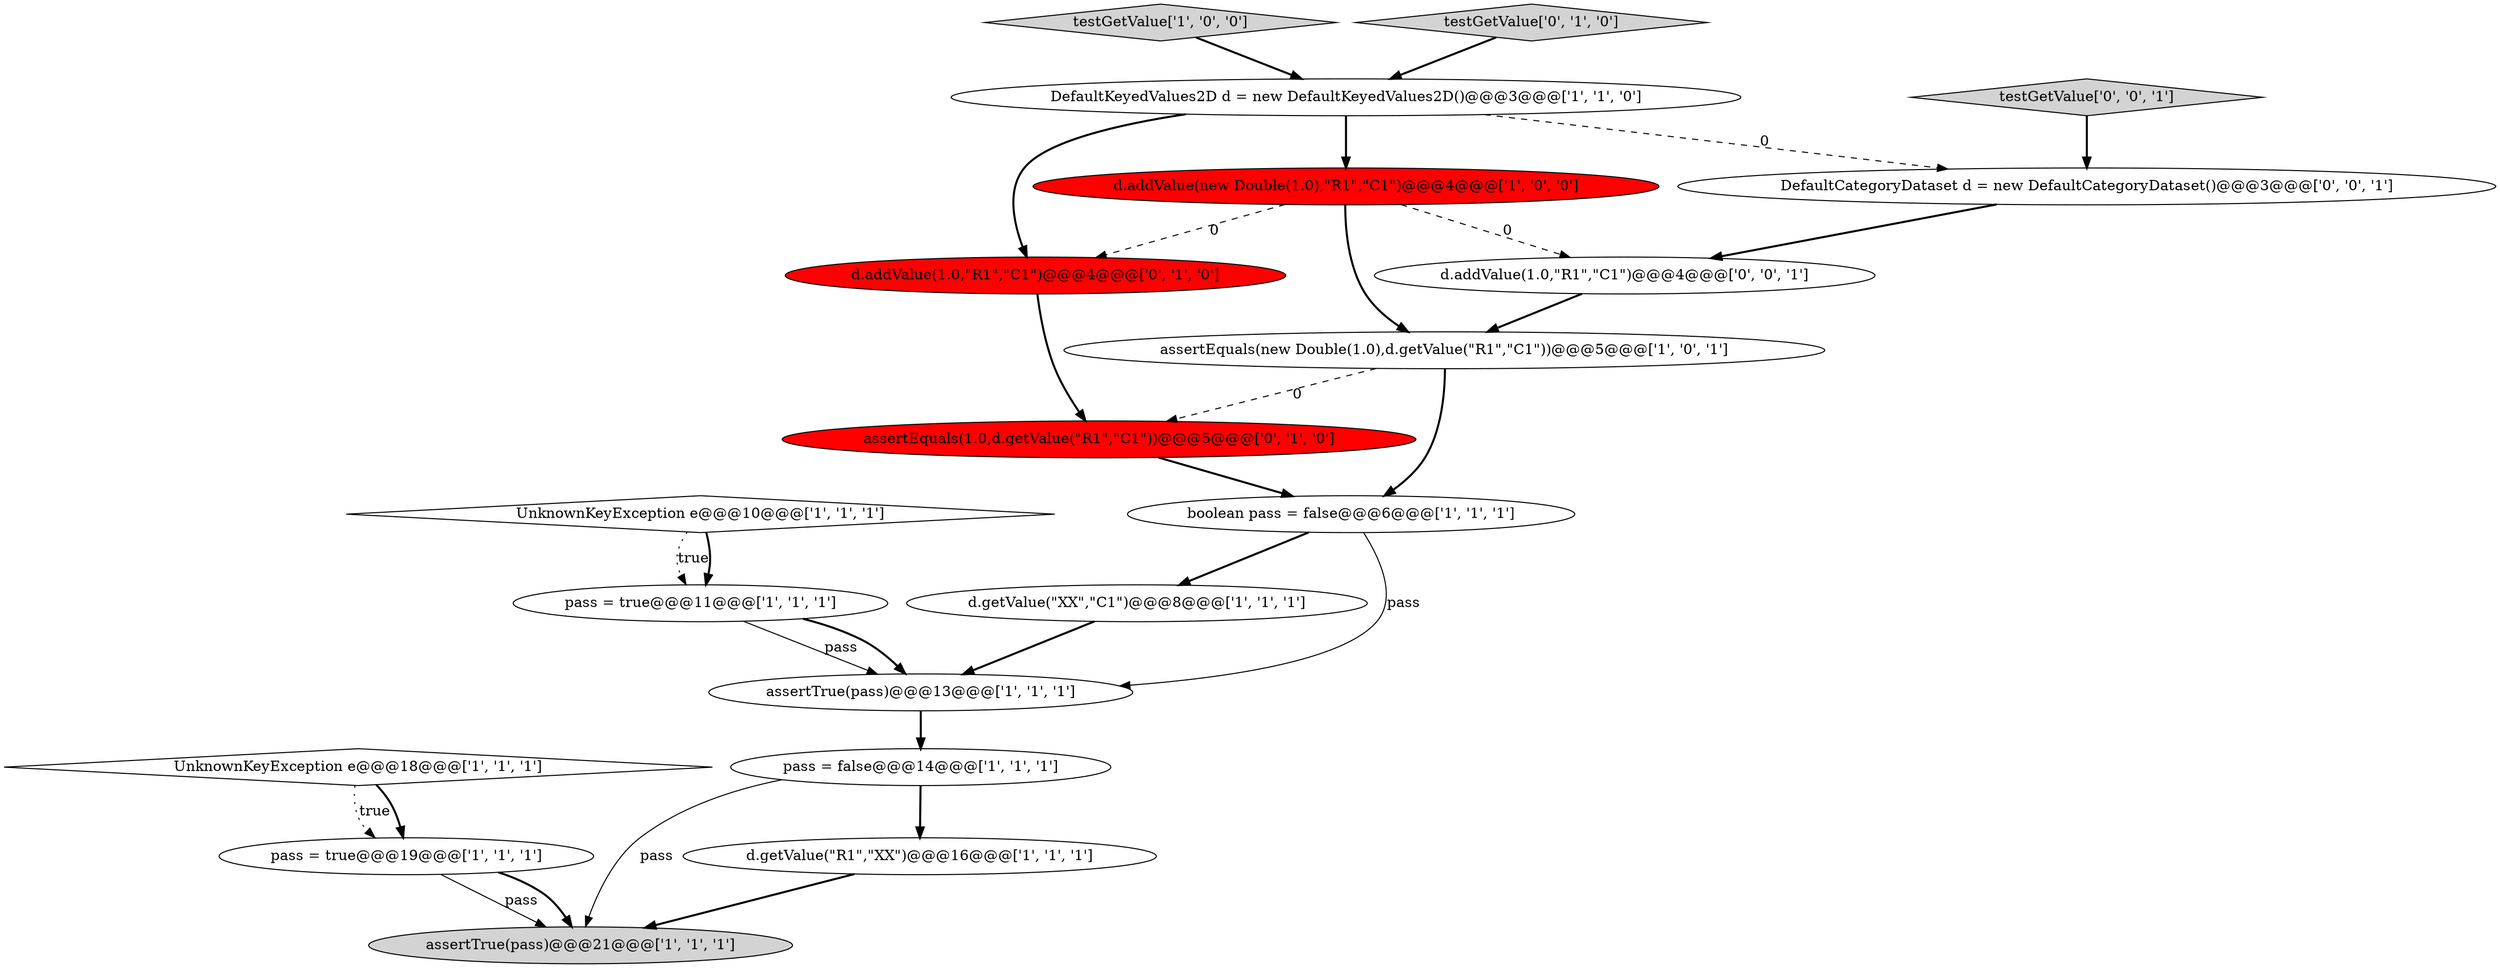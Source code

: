 digraph {
7 [style = filled, label = "pass = true@@@19@@@['1', '1', '1']", fillcolor = white, shape = ellipse image = "AAA0AAABBB1BBB"];
8 [style = filled, label = "DefaultKeyedValues2D d = new DefaultKeyedValues2D()@@@3@@@['1', '1', '0']", fillcolor = white, shape = ellipse image = "AAA0AAABBB1BBB"];
13 [style = filled, label = "d.addValue(new Double(1.0),\"R1\",\"C1\")@@@4@@@['1', '0', '0']", fillcolor = red, shape = ellipse image = "AAA1AAABBB1BBB"];
2 [style = filled, label = "UnknownKeyException e@@@18@@@['1', '1', '1']", fillcolor = white, shape = diamond image = "AAA0AAABBB1BBB"];
9 [style = filled, label = "testGetValue['1', '0', '0']", fillcolor = lightgray, shape = diamond image = "AAA0AAABBB1BBB"];
10 [style = filled, label = "UnknownKeyException e@@@10@@@['1', '1', '1']", fillcolor = white, shape = diamond image = "AAA0AAABBB1BBB"];
11 [style = filled, label = "pass = true@@@11@@@['1', '1', '1']", fillcolor = white, shape = ellipse image = "AAA0AAABBB1BBB"];
1 [style = filled, label = "pass = false@@@14@@@['1', '1', '1']", fillcolor = white, shape = ellipse image = "AAA0AAABBB1BBB"];
15 [style = filled, label = "d.addValue(1.0,\"R1\",\"C1\")@@@4@@@['0', '1', '0']", fillcolor = red, shape = ellipse image = "AAA1AAABBB2BBB"];
17 [style = filled, label = "testGetValue['0', '0', '1']", fillcolor = lightgray, shape = diamond image = "AAA0AAABBB3BBB"];
6 [style = filled, label = "assertTrue(pass)@@@13@@@['1', '1', '1']", fillcolor = white, shape = ellipse image = "AAA0AAABBB1BBB"];
12 [style = filled, label = "d.getValue(\"XX\",\"C1\")@@@8@@@['1', '1', '1']", fillcolor = white, shape = ellipse image = "AAA0AAABBB1BBB"];
19 [style = filled, label = "DefaultCategoryDataset d = new DefaultCategoryDataset()@@@3@@@['0', '0', '1']", fillcolor = white, shape = ellipse image = "AAA0AAABBB3BBB"];
14 [style = filled, label = "assertEquals(1.0,d.getValue(\"R1\",\"C1\"))@@@5@@@['0', '1', '0']", fillcolor = red, shape = ellipse image = "AAA1AAABBB2BBB"];
16 [style = filled, label = "testGetValue['0', '1', '0']", fillcolor = lightgray, shape = diamond image = "AAA0AAABBB2BBB"];
0 [style = filled, label = "assertEquals(new Double(1.0),d.getValue(\"R1\",\"C1\"))@@@5@@@['1', '0', '1']", fillcolor = white, shape = ellipse image = "AAA0AAABBB1BBB"];
3 [style = filled, label = "boolean pass = false@@@6@@@['1', '1', '1']", fillcolor = white, shape = ellipse image = "AAA0AAABBB1BBB"];
4 [style = filled, label = "d.getValue(\"R1\",\"XX\")@@@16@@@['1', '1', '1']", fillcolor = white, shape = ellipse image = "AAA0AAABBB1BBB"];
5 [style = filled, label = "assertTrue(pass)@@@21@@@['1', '1', '1']", fillcolor = lightgray, shape = ellipse image = "AAA0AAABBB1BBB"];
18 [style = filled, label = "d.addValue(1.0,\"R1\",\"C1\")@@@4@@@['0', '0', '1']", fillcolor = white, shape = ellipse image = "AAA0AAABBB3BBB"];
0->3 [style = bold, label=""];
14->3 [style = bold, label=""];
8->19 [style = dashed, label="0"];
1->4 [style = bold, label=""];
11->6 [style = solid, label="pass"];
19->18 [style = bold, label=""];
8->15 [style = bold, label=""];
15->14 [style = bold, label=""];
16->8 [style = bold, label=""];
11->6 [style = bold, label=""];
1->5 [style = solid, label="pass"];
3->12 [style = bold, label=""];
9->8 [style = bold, label=""];
12->6 [style = bold, label=""];
13->15 [style = dashed, label="0"];
17->19 [style = bold, label=""];
7->5 [style = solid, label="pass"];
3->6 [style = solid, label="pass"];
0->14 [style = dashed, label="0"];
6->1 [style = bold, label=""];
7->5 [style = bold, label=""];
10->11 [style = dotted, label="true"];
2->7 [style = dotted, label="true"];
2->7 [style = bold, label=""];
13->18 [style = dashed, label="0"];
4->5 [style = bold, label=""];
18->0 [style = bold, label=""];
8->13 [style = bold, label=""];
13->0 [style = bold, label=""];
10->11 [style = bold, label=""];
}
